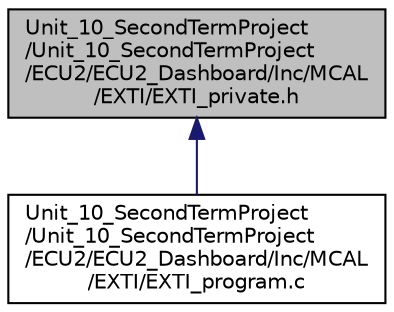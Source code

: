 digraph "Unit_10_SecondTermProject/Unit_10_SecondTermProject/ECU2/ECU2_Dashboard/Inc/MCAL/EXTI/EXTI_private.h"
{
 // LATEX_PDF_SIZE
  edge [fontname="Helvetica",fontsize="10",labelfontname="Helvetica",labelfontsize="10"];
  node [fontname="Helvetica",fontsize="10",shape=record];
  Node1 [label="Unit_10_SecondTermProject\l/Unit_10_SecondTermProject\l/ECU2/ECU2_Dashboard/Inc/MCAL\l/EXTI/EXTI_private.h",height=0.2,width=0.4,color="black", fillcolor="grey75", style="filled", fontcolor="black",tooltip=" "];
  Node1 -> Node2 [dir="back",color="midnightblue",fontsize="10",style="solid",fontname="Helvetica"];
  Node2 [label="Unit_10_SecondTermProject\l/Unit_10_SecondTermProject\l/ECU2/ECU2_Dashboard/Inc/MCAL\l/EXTI/EXTI_program.c",height=0.2,width=0.4,color="black", fillcolor="white", style="filled",URL="$_e_x_t_i__program_8c.html",tooltip=" "];
}
